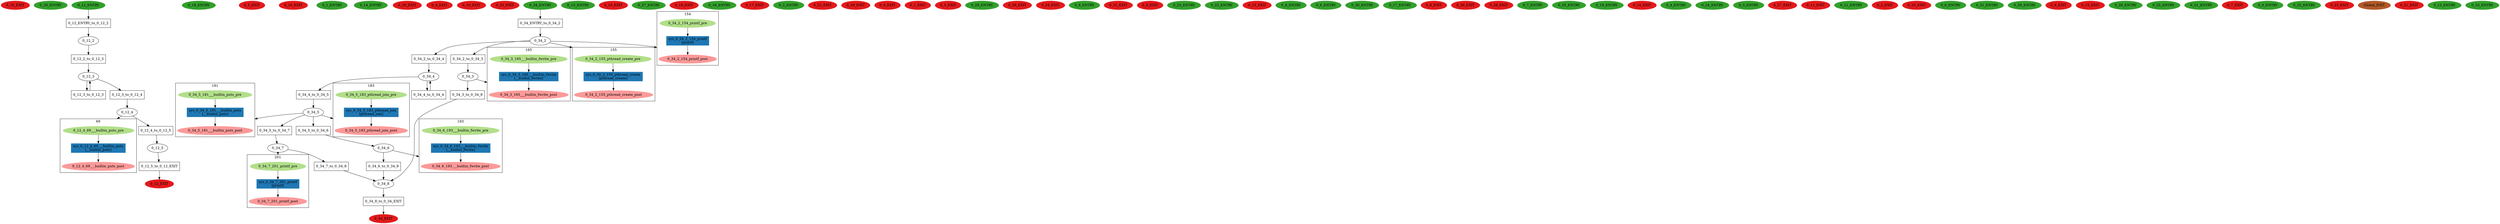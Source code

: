 digraph model { 
compound=true; 
node  [style="filled", colorscheme="paired12"];  "0_32_EXIT" [shape=ellipse, color=6, style=filled];
  "0_20_ENTRY" [shape=ellipse, color=4, style=filled];
  "0_12_EXIT" [shape=ellipse, color=6, style=filled];
  "0_18_ENTRY" [shape=ellipse, color=4, style=filled];
  "0_5_EXIT" [shape=ellipse, color=6, style=filled];
  "0_16_EXIT" [shape=ellipse, color=6, style=filled];
  "0_1_ENTRY" [shape=ellipse, color=4, style=filled];
  "0_14_ENTRY" [shape=ellipse, color=4, style=filled];
  "0_20_EXIT" [shape=ellipse, color=6, style=filled];
  "0_4_EXIT" [shape=ellipse, color=6, style=filled];
  "0_10_EXIT" [shape=ellipse, color=6, style=filled];
  "0_33_EXIT" [shape=ellipse, color=6, style=filled];
  "0_12_2" [shape=ellipse, style=""];
  "0_12_4" [shape=ellipse, style=""];
subgraph "cluster_0_12_4_69" { 
label="69"  "0_12_4_69___builtin_puts_pre" [shape=ellipse, style=""];
  "0_12_4_69___builtin_puts_post" [shape=ellipse, style=""];
  "sys_0_12_4_69___builtin_puts" [shape=box, style=""];
  "sys_0_12_4_69___builtin_puts" [color=2, style=filled];
  "sys_0_12_4_69___builtin_puts" [label="sys_0_12_4_69___builtin_puts\n[__builtin_puts]"];
  "0_12_4_69___builtin_puts_pre" -> "sys_0_12_4_69___builtin_puts" [label="", arrowhead="normal"];
  "sys_0_12_4_69___builtin_puts" -> "0_12_4_69___builtin_puts_post" [label="", arrowhead="normal"];
}
  "0_12_4" -> "0_12_4_69___builtin_puts_pre" [lhead="cluster_0_12_4_69"];
  "0_12_4_69___builtin_puts_pre" [color=3, style=filled];
  "0_12_4_69___builtin_puts_post" [color=5, style=filled];
  "0_12_3" [shape=ellipse, style=""];
  "0_12_5" [shape=ellipse, style=""];
  "0_34_5" [shape=ellipse, style=""];
subgraph "cluster_0_34_5_181" { 
label="181"  "0_34_5_181___builtin_puts_post" [shape=ellipse, style=""];
  "0_34_5_181___builtin_puts_pre" [shape=ellipse, style=""];
  "sys_0_34_5_181___builtin_puts" [shape=box, style=""];
  "sys_0_34_5_181___builtin_puts" [color=2, style=filled];
  "sys_0_34_5_181___builtin_puts" [label="sys_0_34_5_181___builtin_puts\n[__builtin_puts]"];
  "0_34_5_181___builtin_puts_pre" -> "sys_0_34_5_181___builtin_puts" [label="", arrowhead="normal"];
  "sys_0_34_5_181___builtin_puts" -> "0_34_5_181___builtin_puts_post" [label="", arrowhead="normal"];
}
  "0_34_5" -> "0_34_5_181___builtin_puts_post" [lhead="cluster_0_34_5_181"];
  "0_34_5_181___builtin_puts_pre" [color=3, style=filled];
  "0_34_5_181___builtin_puts_post" [color=5, style=filled];
subgraph "cluster_0_34_5_183" { 
label="183"  "0_34_5_183_pthread_join_post" [shape=ellipse, style=""];
  "0_34_5_183_pthread_join_pre" [shape=ellipse, style=""];
  "sys_0_34_5_183_pthread_join" [shape=box, style=""];
  "sys_0_34_5_183_pthread_join" [color=2, style=filled];
  "sys_0_34_5_183_pthread_join" [label="sys_0_34_5_183_pthread_join\n[pthread_join]"];
  "sys_0_34_5_183_pthread_join" -> "0_34_5_183_pthread_join_post" [label="", arrowhead="normal"];
  "0_34_5_183_pthread_join_pre" -> "sys_0_34_5_183_pthread_join" [label="", arrowhead="normal"];
}
  "0_34_5" -> "0_34_5_183_pthread_join_post" [lhead="cluster_0_34_5_183"];
  "0_34_5_183_pthread_join_pre" [color=3, style=filled];
  "0_34_5_183_pthread_join_post" [color=5, style=filled];
  "0_15_ENTRY" [shape=ellipse, color=4, style=filled];
  "0_19_EXIT" [shape=ellipse, color=6, style=filled];
  "0_34_6" [shape=ellipse, style=""];
subgraph "cluster_0_34_6_193" { 
label="193"  "0_34_6_193___builtin_fwrite_post" [shape=ellipse, style=""];
  "0_34_6_193___builtin_fwrite_pre" [shape=ellipse, style=""];
  "sys_0_34_6_193___builtin_fwrite" [shape=box, style=""];
  "sys_0_34_6_193___builtin_fwrite" [color=2, style=filled];
  "sys_0_34_6_193___builtin_fwrite" [label="sys_0_34_6_193___builtin_fwrite\n[__builtin_fwrite]"];
  "sys_0_34_6_193___builtin_fwrite" -> "0_34_6_193___builtin_fwrite_post" [label="", arrowhead="normal"];
  "0_34_6_193___builtin_fwrite_pre" -> "sys_0_34_6_193___builtin_fwrite" [label="", arrowhead="normal"];
}
  "0_34_6" -> "0_34_6_193___builtin_fwrite_post" [lhead="cluster_0_34_6_193"];
  "0_34_6_193___builtin_fwrite_pre" [color=3, style=filled];
  "0_34_6_193___builtin_fwrite_post" [color=5, style=filled];
  "0_34_3" [shape=ellipse, style=""];
subgraph "cluster_0_34_3_165" { 
label="165"  "0_34_3_165___builtin_fwrite_post" [shape=ellipse, style=""];
  "0_34_3_165___builtin_fwrite_pre" [shape=ellipse, style=""];
  "sys_0_34_3_165___builtin_fwrite" [shape=box, style=""];
  "sys_0_34_3_165___builtin_fwrite" [color=2, style=filled];
  "sys_0_34_3_165___builtin_fwrite" [label="sys_0_34_3_165___builtin_fwrite\n[__builtin_fwrite]"];
  "sys_0_34_3_165___builtin_fwrite" -> "0_34_3_165___builtin_fwrite_post" [label="", arrowhead="normal"];
  "0_34_3_165___builtin_fwrite_pre" -> "sys_0_34_3_165___builtin_fwrite" [label="", arrowhead="normal"];
}
  "0_34_3" -> "0_34_3_165___builtin_fwrite_post" [lhead="cluster_0_34_3_165"];
  "0_34_3_165___builtin_fwrite_pre" [color=3, style=filled];
  "0_34_3_165___builtin_fwrite_post" [color=5, style=filled];
  "0_27_ENTRY" [shape=ellipse, color=4, style=filled];
  "0_34_4" [shape=ellipse, style=""];
  "0_34_2" [shape=ellipse, style=""];
subgraph "cluster_0_34_2_154" { 
label="154"  "0_34_2_154_printf_post" [shape=ellipse, style=""];
  "0_34_2_154_printf_pre" [shape=ellipse, style=""];
  "sys_0_34_2_154_printf" [shape=box, style=""];
  "sys_0_34_2_154_printf" [color=2, style=filled];
  "sys_0_34_2_154_printf" [label="sys_0_34_2_154_printf\n[printf]"];
  "0_34_2_154_printf_pre" -> "sys_0_34_2_154_printf" [label="", arrowhead="normal"];
  "sys_0_34_2_154_printf" -> "0_34_2_154_printf_post" [label="", arrowhead="normal"];
}
  "0_34_2" -> "0_34_2_154_printf_post" [lhead="cluster_0_34_2_154"];
  "0_34_2_154_printf_pre" [color=3, style=filled];
  "0_34_2_154_printf_post" [color=5, style=filled];
subgraph "cluster_0_34_2_155" { 
label="155"  "0_34_2_155_pthread_create_pre" [shape=ellipse, style=""];
  "0_34_2_155_pthread_create_post" [shape=ellipse, style=""];
  "sys_0_34_2_155_pthread_create" [shape=box, style=""];
  "sys_0_34_2_155_pthread_create" [color=2, style=filled];
  "sys_0_34_2_155_pthread_create" [label="sys_0_34_2_155_pthread_create\n[pthread_create]"];
  "sys_0_34_2_155_pthread_create" -> "0_34_2_155_pthread_create_post" [label="", arrowhead="normal"];
  "0_34_2_155_pthread_create_pre" -> "sys_0_34_2_155_pthread_create" [label="", arrowhead="normal"];
}
  "0_34_2" -> "0_34_2_155_pthread_create_pre" [lhead="cluster_0_34_2_155"];
  "0_34_2_155_pthread_create_pre" [color=3, style=filled];
  "0_34_2_155_pthread_create_post" [color=5, style=filled];
  "0_18_EXIT" [shape=ellipse, color=6, style=filled];
  "0_16_ENTRY" [shape=ellipse, color=4, style=filled];
  "0_12_ENTRY" [shape=ellipse, color=4, style=filled];
  "0_17_EXIT" [shape=ellipse, color=6, style=filled];
  "0_2_ENTRY" [shape=ellipse, color=4, style=filled];
  "0_22_EXIT" [shape=ellipse, color=6, style=filled];
  "0_34_7" [shape=ellipse, style=""];
subgraph "cluster_0_34_7_201" { 
label="201"  "0_34_7_201_printf_pre" [shape=ellipse, style=""];
  "0_34_7_201_printf_post" [shape=ellipse, style=""];
  "sys_0_34_7_201_printf" [shape=box, style=""];
  "sys_0_34_7_201_printf" [color=2, style=filled];
  "sys_0_34_7_201_printf" [label="sys_0_34_7_201_printf\n[printf]"];
  "sys_0_34_7_201_printf" -> "0_34_7_201_printf_post" [label="", arrowhead="normal"];
  "0_34_7_201_printf_pre" -> "sys_0_34_7_201_printf" [label="", arrowhead="normal"];
}
  "0_34_7" -> "0_34_7_201_printf_pre" [lhead="cluster_0_34_7_201"];
  "0_34_7_201_printf_pre" [color=3, style=filled];
  "0_34_7_201_printf_post" [color=5, style=filled];
  "0_29_EXIT" [shape=ellipse, color=6, style=filled];
  "0_34_8" [shape=ellipse, style=""];
  "0_0_EXIT" [shape=ellipse, color=6, style=filled];
  "0_34_ENTRY" [shape=ellipse, color=4, style=filled];
  "0_1_EXIT" [shape=ellipse, color=6, style=filled];
  "0_3_EXIT" [shape=ellipse, color=6, style=filled];
  "0_34_EXIT" [shape=ellipse, color=6, style=filled];
  "0_29_ENTRY" [shape=ellipse, color=4, style=filled];
  "0_26_EXIT" [shape=ellipse, color=6, style=filled];
  "0_24_EXIT" [shape=ellipse, color=6, style=filled];
  "0_9_ENTRY" [shape=ellipse, color=4, style=filled];
  "0_31_EXIT" [shape=ellipse, color=6, style=filled];
  "0_9_EXIT" [shape=ellipse, color=6, style=filled];
  "0_23_ENTRY" [shape=ellipse, color=4, style=filled];
  "0_22_ENTRY" [shape=ellipse, color=4, style=filled];
  "0_13_EXIT" [shape=ellipse, color=6, style=filled];
  "0_8_ENTRY" [shape=ellipse, color=4, style=filled];
  "0_6_ENTRY" [shape=ellipse, color=4, style=filled];
  "0_30_ENTRY" [shape=ellipse, color=4, style=filled];
  "0_17_ENTRY" [shape=ellipse, color=4, style=filled];
  "0_8_EXIT" [shape=ellipse, color=6, style=filled];
  "0_30_EXIT" [shape=ellipse, color=6, style=filled];
  "0_28_EXIT" [shape=ellipse, color=6, style=filled];
  "0_7_ENTRY" [shape=ellipse, color=4, style=filled];
  "0_33_ENTRY" [shape=ellipse, color=4, style=filled];
  "0_19_ENTRY" [shape=ellipse, color=4, style=filled];
  "0_14_EXIT" [shape=ellipse, color=6, style=filled];
  "0_4_ENTRY" [shape=ellipse, color=4, style=filled];
  "0_24_ENTRY" [shape=ellipse, color=4, style=filled];
  "0_3_ENTRY" [shape=ellipse, color=4, style=filled];
  "0_27_EXIT" [shape=ellipse, color=6, style=filled];
  "0_11_EXIT" [shape=ellipse, color=6, style=filled];
  "0_11_ENTRY" [shape=ellipse, color=4, style=filled];
  "0_2_EXIT" [shape=ellipse, color=6, style=filled];
  "0_25_EXIT" [shape=ellipse, color=6, style=filled];
  "0_0_ENTRY" [shape=ellipse, color=4, style=filled];
  "0_31_ENTRY" [shape=ellipse, color=4, style=filled];
  "0_26_ENTRY" [shape=ellipse, color=4, style=filled];
  "0_6_EXIT" [shape=ellipse, color=6, style=filled];
  "0_15_EXIT" [shape=ellipse, color=6, style=filled];
  "0_28_ENTRY" [shape=ellipse, color=4, style=filled];
  "0_25_ENTRY" [shape=ellipse, color=4, style=filled];
  "0_21_ENTRY" [shape=ellipse, color=4, style=filled];
  "0_7_EXIT" [shape=ellipse, color=6, style=filled];
  "0_5_ENTRY" [shape=ellipse, color=4, style=filled];
  "0_32_ENTRY" [shape=ellipse, color=4, style=filled];
  "0_23_EXIT" [shape=ellipse, color=6, style=filled];
  "Global_EXIT" [shape=ellipse, color=12, style=filled];
  "0_21_EXIT" [shape=ellipse, color=6, style=filled];
  "0_13_ENTRY" [shape=ellipse, color=4, style=filled];
  "0_10_ENTRY" [shape=ellipse, color=4, style=filled];
  "0_34_4_to_0_34_5" [shape=box, style=""];
  "0_34_4_to_0_34_5" [label="0_34_4_to_0_34_5\n"];
  "0_34_6_to_0_34_8" [shape=box, style=""];
  "0_34_6_to_0_34_8" [label="0_34_6_to_0_34_8\n"];
  "0_34_5_to_0_34_7" [shape=box, style=""];
  "0_34_5_to_0_34_7" [label="0_34_5_to_0_34_7\n"];
  "0_12_2_to_0_12_3" [shape=box, style=""];
  "0_12_2_to_0_12_3" [label="0_12_2_to_0_12_3\n"];
  "0_34_5_to_0_34_6" [shape=box, style=""];
  "0_34_5_to_0_34_6" [label="0_34_5_to_0_34_6\n"];
  "0_34_8_to_0_34_EXIT" [shape=box, style=""];
  "0_34_8_to_0_34_EXIT" [label="0_34_8_to_0_34_EXIT\n"];
  "0_12_4_to_0_12_5" [shape=box, style=""];
  "0_12_4_to_0_12_5" [label="0_12_4_to_0_12_5\n"];
  "0_34_ENTRY_to_0_34_2" [shape=box, style=""];
  "0_34_ENTRY_to_0_34_2" [label="0_34_ENTRY_to_0_34_2\n"];
  "0_12_5_to_0_12_EXIT" [shape=box, style=""];
  "0_12_5_to_0_12_EXIT" [label="0_12_5_to_0_12_EXIT\n"];
  "0_34_3_to_0_34_8" [shape=box, style=""];
  "0_34_3_to_0_34_8" [label="0_34_3_to_0_34_8\n"];
  "0_34_2_to_0_34_3" [shape=box, style=""];
  "0_34_2_to_0_34_3" [label="0_34_2_to_0_34_3\n"];
  "0_12_ENTRY_to_0_12_2" [shape=box, style=""];
  "0_12_ENTRY_to_0_12_2" [label="0_12_ENTRY_to_0_12_2\n"];
  "0_34_2_to_0_34_4" [shape=box, style=""];
  "0_34_2_to_0_34_4" [label="0_34_2_to_0_34_4\n"];
  "0_34_7_to_0_34_8" [shape=box, style=""];
  "0_34_7_to_0_34_8" [label="0_34_7_to_0_34_8\n"];
  "0_12_3_to_0_12_3" [shape=box, style=""];
  "0_12_3_to_0_12_3" [label="0_12_3_to_0_12_3\n"];
  "0_34_4_to_0_34_4" [shape=box, style=""];
  "0_34_4_to_0_34_4" [label="0_34_4_to_0_34_4\n"];
  "0_12_3_to_0_12_4" [shape=box, style=""];
  "0_12_3_to_0_12_4" [label="0_12_3_to_0_12_4\n"];
  "0_34_2_to_0_34_4" -> "0_34_4" [label="", arrowhead="normal"];
  "0_34_4" -> "0_34_4_to_0_34_5" [label="", arrowhead="normal"];
  "0_34_5_to_0_34_7" -> "0_34_7" [label="", arrowhead="normal"];
  "0_34_3_to_0_34_8" -> "0_34_8" [label="", arrowhead="normal"];
  "0_34_ENTRY_to_0_34_2" -> "0_34_2" [label="", arrowhead="normal"];
  "0_34_7_to_0_34_8" -> "0_34_8" [label="", arrowhead="normal"];
  "0_34_2" -> "0_34_2_to_0_34_3" [label="", arrowhead="normal"];
  "0_34_6_to_0_34_8" -> "0_34_8" [label="", arrowhead="normal"];
  "0_34_5" -> "0_34_5_to_0_34_7" [label="", arrowhead="normal"];
  "0_34_2" -> "0_34_2_to_0_34_4" [label="", arrowhead="normal"];
  "0_12_3_to_0_12_4" -> "0_12_4" [label="", arrowhead="normal"];
  "0_12_3" -> "0_12_3_to_0_12_4" [label="", arrowhead="normal"];
  "0_12_4_to_0_12_5" -> "0_12_5" [label="", arrowhead="normal"];
  "0_12_ENTRY_to_0_12_2" -> "0_12_2" [label="", arrowhead="normal"];
  "0_12_5" -> "0_12_5_to_0_12_EXIT" [label="", arrowhead="normal"];
  "0_34_5_to_0_34_6" -> "0_34_6" [label="", arrowhead="normal"];
  "0_34_8_to_0_34_EXIT" -> "0_34_EXIT" [label="", arrowhead="normal"];
  "0_34_7" -> "0_34_7_to_0_34_8" [label="", arrowhead="normal"];
  "0_12_ENTRY" -> "0_12_ENTRY_to_0_12_2" [label="", arrowhead="normal"];
  "0_34_6" -> "0_34_6_to_0_34_8" [label="", arrowhead="normal"];
  "0_34_5" -> "0_34_5_to_0_34_6" [label="", arrowhead="normal"];
  "0_12_2_to_0_12_3" -> "0_12_3" [label="", arrowhead="normal"];
  "0_34_ENTRY" -> "0_34_ENTRY_to_0_34_2" [label="", arrowhead="normal"];
  "0_34_3" -> "0_34_3_to_0_34_8" [label="", arrowhead="normal"];
  "0_12_4" -> "0_12_4_to_0_12_5" [label="", arrowhead="normal"];
  "0_34_8" -> "0_34_8_to_0_34_EXIT" [label="", arrowhead="normal"];
  "0_34_4_to_0_34_5" -> "0_34_5" [label="", arrowhead="normal"];
  "0_12_3_to_0_12_3" -> "0_12_3" [label="", arrowhead="normal"];
  "0_34_2_to_0_34_3" -> "0_34_3" [label="", arrowhead="normal"];
  "0_12_3" -> "0_12_3_to_0_12_3" [label="", arrowhead="normal"];
  "0_34_4_to_0_34_4" -> "0_34_4" [label="", arrowhead="normal"];
  "0_12_5_to_0_12_EXIT" -> "0_12_EXIT" [label="", arrowhead="normal"];
  "0_34_4" -> "0_34_4_to_0_34_4" [label="", arrowhead="normal"];
  "0_12_2" -> "0_12_2_to_0_12_3" [label="", arrowhead="normal"];
}
